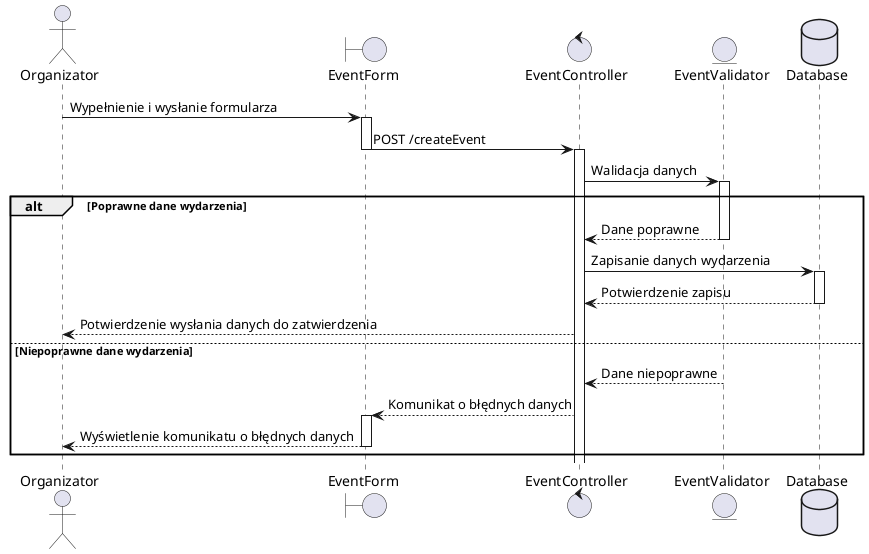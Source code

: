 @startuml
actor Organizator
boundary EventForm  /'Formularz wydarzenia'/ 
control EventController  /'Kontroler zarządzający logiką wydarzenia'/ 
entity EventValidator  /'Walidator danych wydarzenia'/ 
database Database

Organizator -> EventForm: Wypełnienie i wysłanie formularza
activate EventForm
EventForm -> EventController: POST /createEvent
deactivate EventForm
activate EventController
EventController -> EventValidator: Walidacja danych
activate EventValidator

alt Poprawne dane wydarzenia
    EventValidator --> EventController: Dane poprawne
    deactivate EventValidator
    EventController -> Database: Zapisanie danych wydarzenia
    activate Database
    Database --> EventController: Potwierdzenie zapisu
    deactivate Database
    EventController --> Organizator: Potwierdzenie wysłania danych do zatwierdzenia
else Niepoprawne dane wydarzenia
    EventValidator --> EventController: Dane niepoprawne
    deactivate EventValidator
    EventController --> EventForm: Komunikat o błędnych danych
    activate EventForm
    EventForm --> Organizator: Wyświetlenie komunikatu o błędnych danych
    deactivate EventForm
end
@enduml
